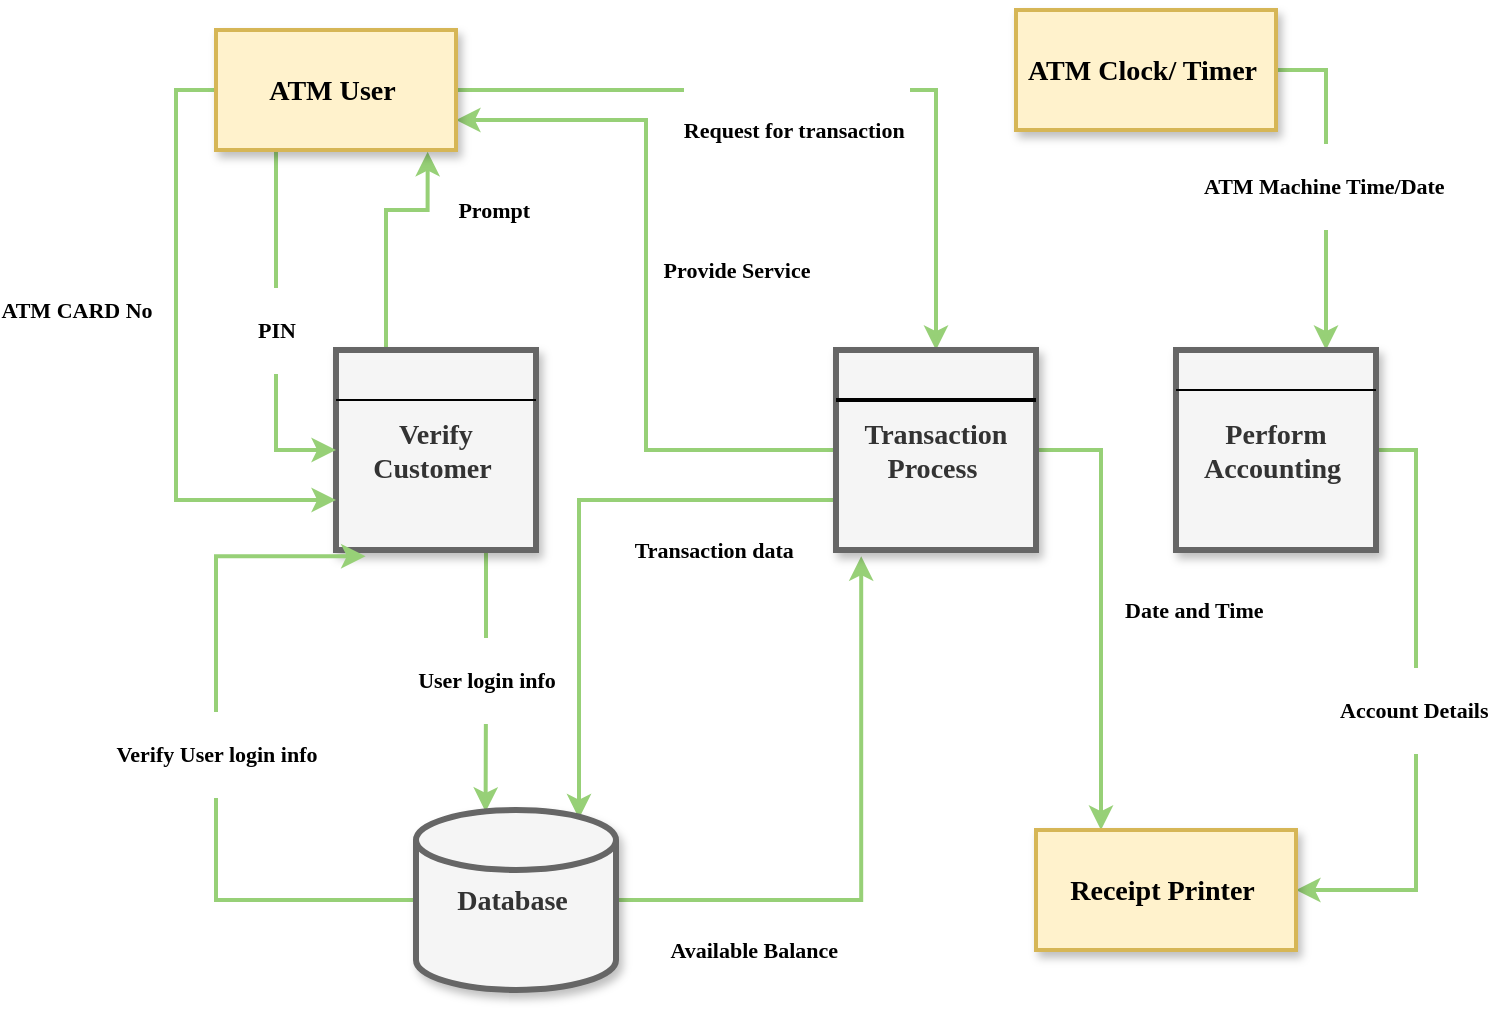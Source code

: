 <mxfile version="12.0.2" type="github" pages="1"><diagram id="0IwPxhITRJmvfO9JmkiV" name="Page-1"><mxGraphModel dx="1019" dy="555" grid="1" gridSize="10" guides="1" tooltips="1" connect="1" arrows="1" fold="1" page="1" pageScale="1" pageWidth="850" pageHeight="1400" math="0" shadow="0"><root><mxCell id="0"/><mxCell id="1" parent="0"/><mxCell id="Q7WhhGxgXeziu4tgy2dG-14" value="&lt;h4&gt;&lt;font face=&quot;Times New Roman&quot;&gt;Prompt&amp;nbsp;&lt;/font&gt;&lt;/h4&gt;" style="edgeStyle=orthogonalEdgeStyle;rounded=0;orthogonalLoop=1;jettySize=auto;html=1;exitX=0.25;exitY=0;exitDx=0;exitDy=0;entryX=0.882;entryY=1.015;entryDx=0;entryDy=0;entryPerimeter=0;strokeColor=#97D077;strokeWidth=2;" edge="1" parent="1" source="Q7WhhGxgXeziu4tgy2dG-4" target="Q7WhhGxgXeziu4tgy2dG-10"><mxGeometry x="0.517" y="-34" relative="1" as="geometry"><Array as="points"><mxPoint x="275" y="120"/><mxPoint x="296" y="120"/></Array><mxPoint as="offset"/></mxGeometry></mxCell><mxCell id="Q7WhhGxgXeziu4tgy2dG-21" value="&lt;h4&gt;&lt;font face=&quot;Times New Roman&quot;&gt;User login info&lt;/font&gt;&lt;/h4&gt;" style="edgeStyle=orthogonalEdgeStyle;rounded=0;orthogonalLoop=1;jettySize=auto;html=1;exitX=0.75;exitY=1;exitDx=0;exitDy=0;entryX=0.348;entryY=0.01;entryDx=0;entryDy=0;entryPerimeter=0;strokeColor=#97D077;strokeWidth=2;" edge="1" parent="1" source="Q7WhhGxgXeziu4tgy2dG-4" target="Q7WhhGxgXeziu4tgy2dG-13"><mxGeometry relative="1" as="geometry"/></mxCell><mxCell id="Q7WhhGxgXeziu4tgy2dG-4" value="&lt;h3&gt;&lt;font face=&quot;Times New Roman&quot;&gt;Verify Customer&amp;nbsp;&lt;/font&gt;&lt;/h3&gt;" style="rounded=0;whiteSpace=wrap;html=1;absoluteArcSize=1;arcSize=14;strokeWidth=3;fillColor=#f5f5f5;strokeColor=#666666;fontColor=#333333;glass=0;shadow=1;" vertex="1" parent="1"><mxGeometry x="250" y="190" width="100" height="100" as="geometry"/></mxCell><mxCell id="Q7WhhGxgXeziu4tgy2dG-20" value="&lt;h4&gt;&lt;font face=&quot;Times New Roman&quot;&gt;Provide Service&lt;/font&gt;&lt;/h4&gt;" style="edgeStyle=orthogonalEdgeStyle;rounded=0;orthogonalLoop=1;jettySize=auto;html=1;exitX=0;exitY=0.5;exitDx=0;exitDy=0;entryX=1;entryY=0.75;entryDx=0;entryDy=0;strokeColor=#97D077;strokeWidth=2;" edge="1" parent="1" source="Q7WhhGxgXeziu4tgy2dG-5" target="Q7WhhGxgXeziu4tgy2dG-10"><mxGeometry x="0.042" y="-45" relative="1" as="geometry"><mxPoint as="offset"/></mxGeometry></mxCell><mxCell id="Q7WhhGxgXeziu4tgy2dG-25" value="&lt;h4&gt;&lt;font face=&quot;Times New Roman&quot;&gt;Transaction data&amp;nbsp;&lt;/font&gt;&lt;/h4&gt;" style="edgeStyle=orthogonalEdgeStyle;rounded=0;orthogonalLoop=1;jettySize=auto;html=1;exitX=0;exitY=0.75;exitDx=0;exitDy=0;entryX=0.815;entryY=0.047;entryDx=0;entryDy=0;entryPerimeter=0;strokeColor=#97D077;strokeWidth=2;" edge="1" parent="1" source="Q7WhhGxgXeziu4tgy2dG-5" target="Q7WhhGxgXeziu4tgy2dG-13"><mxGeometry x="-0.582" y="25" relative="1" as="geometry"><mxPoint as="offset"/></mxGeometry></mxCell><mxCell id="Q7WhhGxgXeziu4tgy2dG-27" value="&lt;h4&gt;&lt;font face=&quot;Times New Roman&quot;&gt;Date and Time&amp;nbsp;&lt;/font&gt;&lt;/h4&gt;" style="edgeStyle=orthogonalEdgeStyle;rounded=0;orthogonalLoop=1;jettySize=auto;html=1;exitX=1;exitY=0.5;exitDx=0;exitDy=0;entryX=0.25;entryY=0;entryDx=0;entryDy=0;strokeColor=#97D077;strokeWidth=2;" edge="1" parent="1" source="Q7WhhGxgXeziu4tgy2dG-5" target="Q7WhhGxgXeziu4tgy2dG-12"><mxGeometry x="0.013" y="47" relative="1" as="geometry"><mxPoint as="offset"/></mxGeometry></mxCell><mxCell id="Q7WhhGxgXeziu4tgy2dG-28" value="&lt;h4&gt;&lt;font face=&quot;Times New Roman&quot;&gt;Account Details&amp;nbsp;&lt;/font&gt;&lt;/h4&gt;" style="edgeStyle=orthogonalEdgeStyle;rounded=0;orthogonalLoop=1;jettySize=auto;html=1;exitX=1;exitY=0.5;exitDx=0;exitDy=0;entryX=1;entryY=0.5;entryDx=0;entryDy=0;strokeColor=#97D077;strokeWidth=2;" edge="1" parent="1" source="Q7WhhGxgXeziu4tgy2dG-6" target="Q7WhhGxgXeziu4tgy2dG-12"><mxGeometry relative="1" as="geometry"/></mxCell><mxCell id="Q7WhhGxgXeziu4tgy2dG-7" value="" style="endArrow=none;html=1;exitX=0;exitY=0.25;exitDx=0;exitDy=0;entryX=1;entryY=0.25;entryDx=0;entryDy=0;" edge="1" parent="1" source="Q7WhhGxgXeziu4tgy2dG-6" target="Q7WhhGxgXeziu4tgy2dG-6"><mxGeometry width="50" height="50" relative="1" as="geometry"><mxPoint x="625" y="280" as="sourcePoint"/><mxPoint x="675" y="230" as="targetPoint"/></mxGeometry></mxCell><mxCell id="Q7WhhGxgXeziu4tgy2dG-9" value="" style="endArrow=none;html=1;exitX=0;exitY=0.25;exitDx=0;exitDy=0;entryX=1;entryY=0.25;entryDx=0;entryDy=0;" edge="1" parent="1" source="Q7WhhGxgXeziu4tgy2dG-5" target="Q7WhhGxgXeziu4tgy2dG-5"><mxGeometry width="50" height="50" relative="1" as="geometry"><mxPoint x="440" y="280" as="sourcePoint"/><mxPoint x="490" y="230" as="targetPoint"/></mxGeometry></mxCell><mxCell id="Q7WhhGxgXeziu4tgy2dG-16" value="&lt;h4&gt;&lt;font face=&quot;Times New Roman&quot;&gt;PIN&lt;/font&gt;&lt;/h4&gt;" style="edgeStyle=orthogonalEdgeStyle;rounded=0;orthogonalLoop=1;jettySize=auto;html=1;exitX=0.25;exitY=1;exitDx=0;exitDy=0;entryX=0;entryY=0.5;entryDx=0;entryDy=0;strokeColor=#97D077;strokeWidth=2;" edge="1" parent="1" source="Q7WhhGxgXeziu4tgy2dG-10" target="Q7WhhGxgXeziu4tgy2dG-4"><mxGeometry relative="1" as="geometry"><mxPoint as="offset"/></mxGeometry></mxCell><mxCell id="Q7WhhGxgXeziu4tgy2dG-17" value="&lt;h4&gt;&lt;font face=&quot;Times New Roman&quot;&gt;ATM CARD No&lt;/font&gt;&lt;/h4&gt;" style="edgeStyle=orthogonalEdgeStyle;rounded=0;orthogonalLoop=1;jettySize=auto;html=1;exitX=0;exitY=0.5;exitDx=0;exitDy=0;entryX=0;entryY=0.75;entryDx=0;entryDy=0;strokeColor=#97D077;strokeWidth=2;" edge="1" parent="1" source="Q7WhhGxgXeziu4tgy2dG-10" target="Q7WhhGxgXeziu4tgy2dG-4"><mxGeometry x="-0.147" y="-50" relative="1" as="geometry"><mxPoint as="offset"/></mxGeometry></mxCell><mxCell id="Q7WhhGxgXeziu4tgy2dG-18" value="&lt;h4&gt;&lt;font face=&quot;Times New Roman&quot;&gt;Request for transaction&amp;nbsp;&lt;/font&gt;&lt;/h4&gt;" style="edgeStyle=orthogonalEdgeStyle;rounded=0;orthogonalLoop=1;jettySize=auto;html=1;exitX=1;exitY=0.5;exitDx=0;exitDy=0;strokeColor=#97D077;strokeWidth=2;" edge="1" parent="1" source="Q7WhhGxgXeziu4tgy2dG-10" target="Q7WhhGxgXeziu4tgy2dG-5"><mxGeometry x="-0.081" y="-20" relative="1" as="geometry"><Array as="points"><mxPoint x="550" y="60"/></Array><mxPoint as="offset"/></mxGeometry></mxCell><mxCell id="Q7WhhGxgXeziu4tgy2dG-24" value="&lt;h4&gt;&lt;font face=&quot;Times New Roman&quot;&gt;ATM Machine Time/Date&amp;nbsp;&lt;/font&gt;&lt;/h4&gt;" style="edgeStyle=orthogonalEdgeStyle;rounded=0;orthogonalLoop=1;jettySize=auto;html=1;exitX=1;exitY=0.5;exitDx=0;exitDy=0;entryX=0.75;entryY=0;entryDx=0;entryDy=0;strokeColor=#97D077;strokeWidth=2;" edge="1" parent="1" source="Q7WhhGxgXeziu4tgy2dG-11" target="Q7WhhGxgXeziu4tgy2dG-6"><mxGeometry relative="1" as="geometry"><mxPoint x="750" y="180" as="targetPoint"/></mxGeometry></mxCell><mxCell id="Q7WhhGxgXeziu4tgy2dG-23" value="&lt;h4&gt;&lt;font face=&quot;Times New Roman&quot;&gt;Verify User login info&lt;/font&gt;&lt;/h4&gt;" style="edgeStyle=orthogonalEdgeStyle;rounded=0;orthogonalLoop=1;jettySize=auto;html=1;exitX=0;exitY=0.5;exitDx=0;exitDy=0;exitPerimeter=0;entryX=0.148;entryY=1.031;entryDx=0;entryDy=0;entryPerimeter=0;strokeColor=#97D077;strokeWidth=2;" edge="1" parent="1" source="Q7WhhGxgXeziu4tgy2dG-13" target="Q7WhhGxgXeziu4tgy2dG-4"><mxGeometry relative="1" as="geometry"><Array as="points"><mxPoint x="190" y="465"/><mxPoint x="190" y="293"/></Array></mxGeometry></mxCell><mxCell id="Q7WhhGxgXeziu4tgy2dG-26" value="&lt;h4&gt;&lt;font face=&quot;Times New Roman&quot;&gt;Available Balance&amp;nbsp;&lt;/font&gt;&lt;/h4&gt;" style="edgeStyle=orthogonalEdgeStyle;rounded=0;orthogonalLoop=1;jettySize=auto;html=1;exitX=1;exitY=0.5;exitDx=0;exitDy=0;exitPerimeter=0;entryX=0.126;entryY=1.031;entryDx=0;entryDy=0;entryPerimeter=0;strokeColor=#97D077;strokeWidth=2;" edge="1" parent="1" source="Q7WhhGxgXeziu4tgy2dG-13" target="Q7WhhGxgXeziu4tgy2dG-5"><mxGeometry x="-0.525" y="-25" relative="1" as="geometry"><mxPoint as="offset"/></mxGeometry></mxCell><mxCell id="Q7WhhGxgXeziu4tgy2dG-5" value="&lt;h3&gt;&lt;font face=&quot;Times New Roman&quot;&gt;Transaction Process&amp;nbsp;&lt;/font&gt;&lt;/h3&gt;" style="rounded=0;whiteSpace=wrap;html=1;absoluteArcSize=1;arcSize=14;strokeWidth=3;fillColor=#f5f5f5;strokeColor=#666666;fontColor=#333333;glass=0;shadow=1;" vertex="1" parent="1"><mxGeometry x="500" y="190" width="100" height="100" as="geometry"/></mxCell><mxCell id="Q7WhhGxgXeziu4tgy2dG-6" value="&lt;h3&gt;&lt;font face=&quot;Times New Roman&quot;&gt;Perform Accounting&amp;nbsp;&lt;/font&gt;&lt;/h3&gt;" style="rounded=0;whiteSpace=wrap;html=1;absoluteArcSize=1;arcSize=14;strokeWidth=3;fillColor=#f5f5f5;strokeColor=#666666;fontColor=#333333;glass=0;shadow=1;" vertex="1" parent="1"><mxGeometry x="670" y="190" width="100" height="100" as="geometry"/></mxCell><mxCell id="Q7WhhGxgXeziu4tgy2dG-8" value="" style="endArrow=none;html=1;exitX=0;exitY=0.25;exitDx=0;exitDy=0;entryX=1;entryY=0.25;entryDx=0;entryDy=0;" edge="1" parent="1" source="Q7WhhGxgXeziu4tgy2dG-4" target="Q7WhhGxgXeziu4tgy2dG-4"><mxGeometry width="50" height="50" relative="1" as="geometry"><mxPoint x="270" y="275" as="sourcePoint"/><mxPoint x="320" y="225" as="targetPoint"/></mxGeometry></mxCell><mxCell id="Q7WhhGxgXeziu4tgy2dG-10" value="&lt;h3&gt;&lt;font face=&quot;Times New Roman&quot;&gt;ATM User&amp;nbsp;&lt;/font&gt;&lt;/h3&gt;" style="rounded=0;whiteSpace=wrap;html=1;fillColor=#fff2cc;strokeColor=#d6b656;glass=0;strokeWidth=2;shadow=1;" vertex="1" parent="1"><mxGeometry x="190" y="30" width="120" height="60" as="geometry"/></mxCell><mxCell id="Q7WhhGxgXeziu4tgy2dG-11" value="&lt;h3&gt;&lt;font face=&quot;Times New Roman&quot;&gt;ATM Clock/ Timer&amp;nbsp;&lt;/font&gt;&lt;/h3&gt;" style="rounded=0;whiteSpace=wrap;html=1;fillColor=#fff2cc;strokeColor=#d6b656;glass=0;strokeWidth=2;shadow=1;" vertex="1" parent="1"><mxGeometry x="590" y="20" width="130" height="60" as="geometry"/></mxCell><mxCell id="Q7WhhGxgXeziu4tgy2dG-12" value="&lt;h3&gt;&lt;font face=&quot;Times New Roman&quot;&gt;Receipt Printer&amp;nbsp;&lt;/font&gt;&lt;/h3&gt;" style="rounded=0;whiteSpace=wrap;html=1;fillColor=#fff2cc;strokeColor=#d6b656;glass=0;strokeWidth=2;shadow=1;" vertex="1" parent="1"><mxGeometry x="600" y="430" width="130" height="60" as="geometry"/></mxCell><mxCell id="Q7WhhGxgXeziu4tgy2dG-13" value="&lt;h3&gt;&lt;font face=&quot;Times New Roman&quot;&gt;Database&amp;nbsp;&lt;/font&gt;&lt;/h3&gt;" style="strokeWidth=3;html=1;shape=mxgraph.flowchart.database;whiteSpace=wrap;fillColor=#f5f5f5;strokeColor=#666666;shadow=1;fontColor=#333333;" vertex="1" parent="1"><mxGeometry x="290" y="420" width="100" height="90" as="geometry"/></mxCell><mxCell id="Q7WhhGxgXeziu4tgy2dG-30" value="" style="endArrow=none;html=1;strokeColor=#000000;strokeWidth=2;entryX=0;entryY=0.25;entryDx=0;entryDy=0;exitX=1;exitY=0.25;exitDx=0;exitDy=0;exitPerimeter=0;" edge="1" parent="1" source="Q7WhhGxgXeziu4tgy2dG-5" target="Q7WhhGxgXeziu4tgy2dG-5"><mxGeometry width="50" height="50" relative="1" as="geometry"><mxPoint x="600" y="210" as="sourcePoint"/><mxPoint x="130" y="540" as="targetPoint"/><Array as="points"/></mxGeometry></mxCell><mxCell id="Q7WhhGxgXeziu4tgy2dG-31" value="" style="endArrow=none;html=1;strokeColor=#000000;strokeWidth=1;entryX=0;entryY=0.25;entryDx=0;entryDy=0;exitX=1;exitY=0.25;exitDx=0;exitDy=0;exitPerimeter=0;" edge="1" parent="1"><mxGeometry width="50" height="50" relative="1" as="geometry"><mxPoint x="770" y="210" as="sourcePoint"/><mxPoint x="670" y="210" as="targetPoint"/><Array as="points"/></mxGeometry></mxCell></root></mxGraphModel></diagram></mxfile>